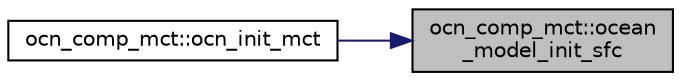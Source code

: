 digraph "ocn_comp_mct::ocean_model_init_sfc"
{
 // INTERACTIVE_SVG=YES
 // LATEX_PDF_SIZE
  edge [fontname="Helvetica",fontsize="10",labelfontname="Helvetica",labelfontsize="10"];
  node [fontname="Helvetica",fontsize="10",shape=record];
  rankdir="RL";
  Node1 [label="ocn_comp_mct::ocean\l_model_init_sfc",height=0.2,width=0.4,color="black", fillcolor="grey75", style="filled", fontcolor="black",tooltip="It has to be separate from the ocean_initialization call because the coupler module allocates the spa..."];
  Node1 -> Node2 [dir="back",color="midnightblue",fontsize="10",style="solid",fontname="Helvetica"];
  Node2 [label="ocn_comp_mct::ocn_init_mct",height=0.2,width=0.4,color="black", fillcolor="white", style="filled",URL="$namespaceocn__comp__mct.html#adfe794cbbae40df4bdb9fcec95d4ff9c",tooltip="This subroutine initializes MOM6."];
}
